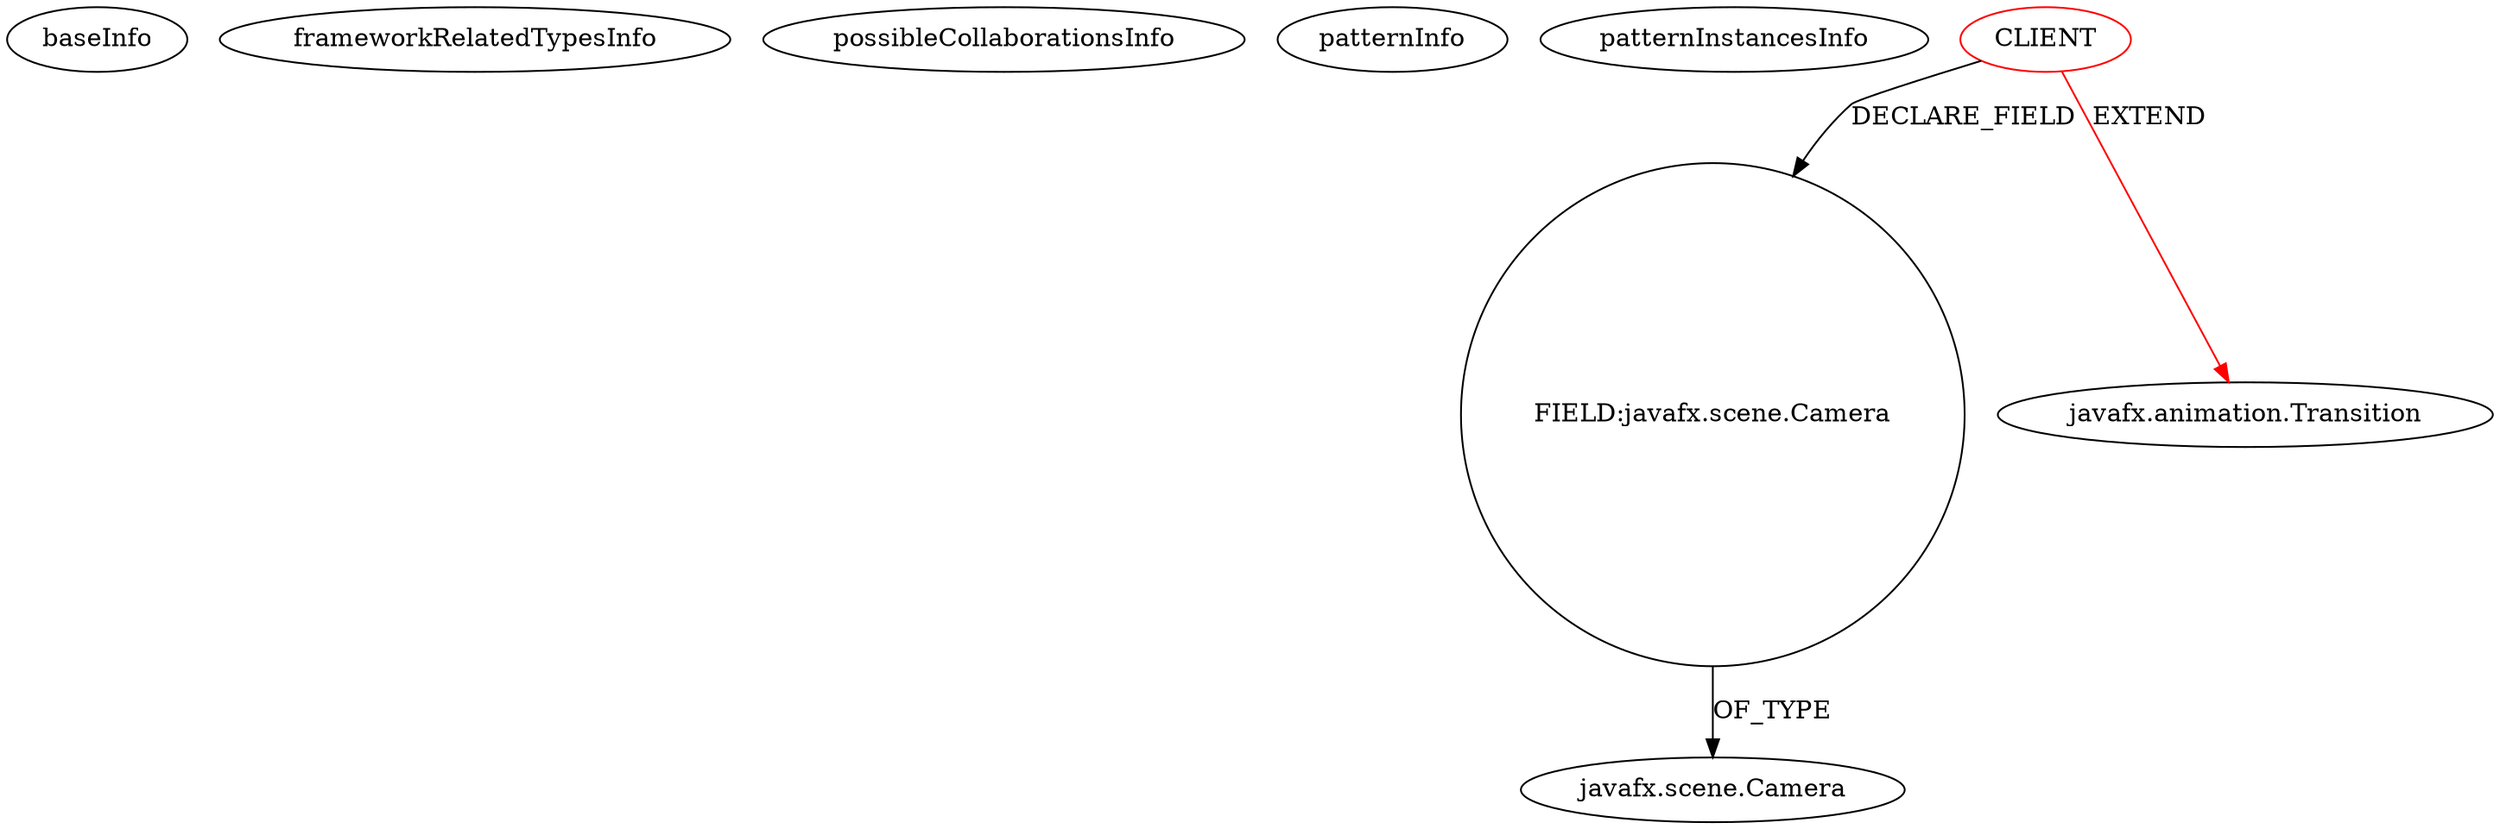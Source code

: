 digraph {
baseInfo[graphId=3758,category="pattern",isAnonymous=false,possibleRelation=false]
frameworkRelatedTypesInfo[0="javafx.animation.Transition"]
possibleCollaborationsInfo[]
patternInfo[frequency=4.0,patternRootClient=0]
patternInstancesInfo[0="witmicko-CalculatorFx~/witmicko-CalculatorFx/CalculatorFx-master/src/calc/transitions/FlipOutYTransition.java~FlipOutYTransition~4790",1="witmicko-CalculatorFx~/witmicko-CalculatorFx/CalculatorFx-master/src/calc/transitions/FlipInYTransition.java~FlipInYTransition~4781",2="witmicko-CalculatorFx~/witmicko-CalculatorFx/CalculatorFx-master/src/calc/transitions/FlipOutXTransition.java~FlipOutXTransition~4783",3="witmicko-CalculatorFx~/witmicko-CalculatorFx/CalculatorFx-master/src/calc/transitions/FlipInXTransition.java~FlipInXTransition~4762"]
3[label="javafx.scene.Camera",vertexType="FRAMEWORK_CLASS_TYPE",isFrameworkType=false]
2[label="FIELD:javafx.scene.Camera",vertexType="FIELD_DECLARATION",isFrameworkType=false,shape=circle]
0[label="CLIENT",vertexType="ROOT_CLIENT_CLASS_DECLARATION",isFrameworkType=false,color=red]
1[label="javafx.animation.Transition",vertexType="FRAMEWORK_CLASS_TYPE",isFrameworkType=false]
0->2[label="DECLARE_FIELD"]
0->1[label="EXTEND",color=red]
2->3[label="OF_TYPE"]
}

